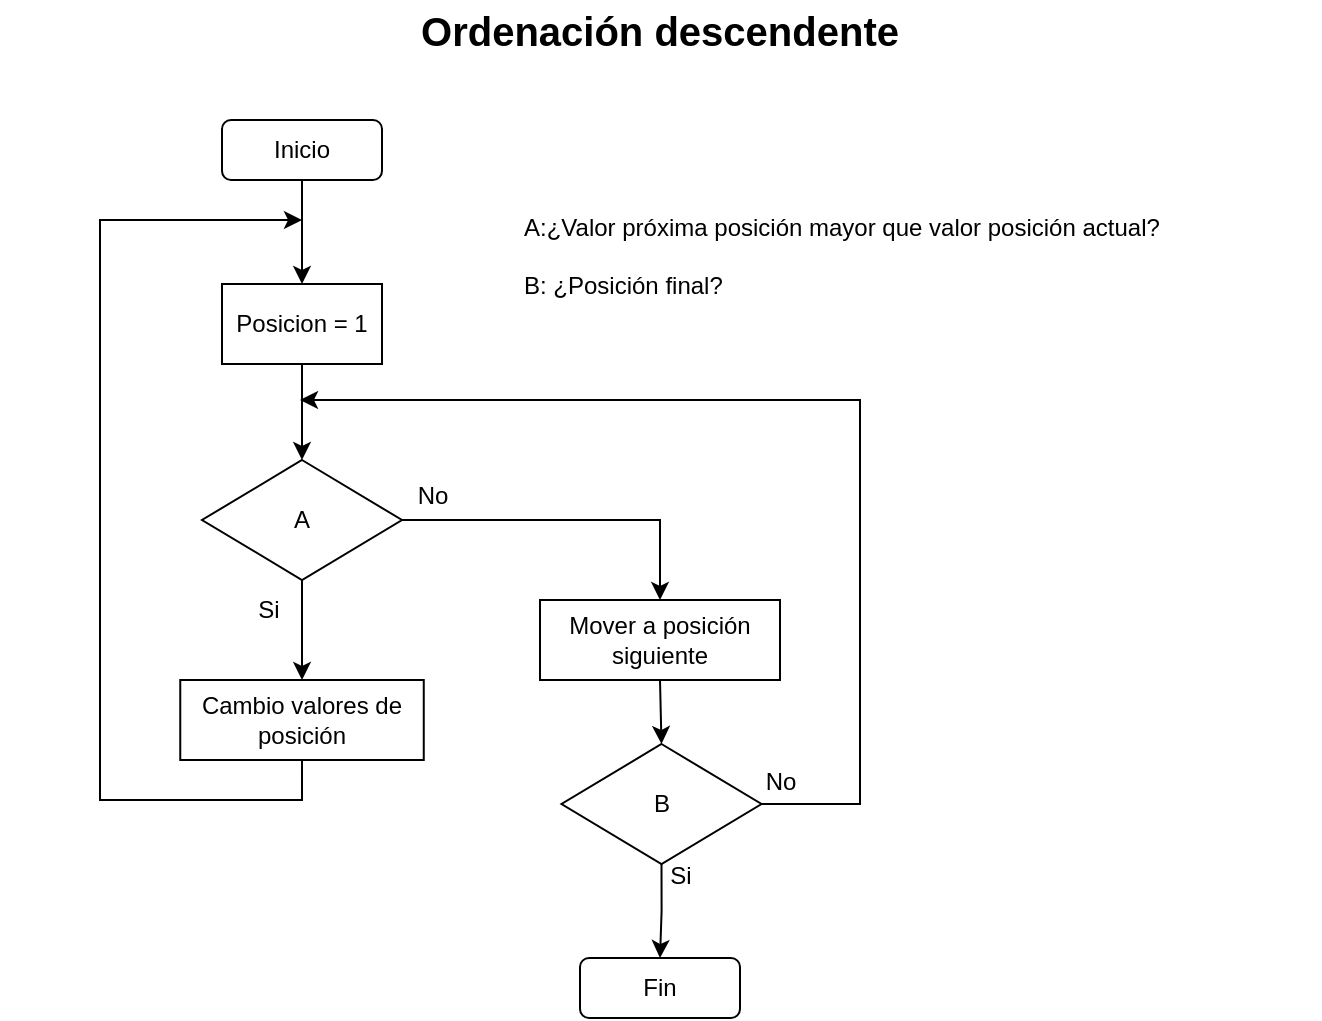 <mxfile version="28.0.7">
  <diagram name="Page-1" id="gamRS6MLA4fs2B-uqD5Q">
    <mxGraphModel grid="1" page="1" gridSize="10" guides="1" tooltips="1" connect="1" arrows="1" fold="1" pageScale="1" pageWidth="850" pageHeight="1100" math="0" shadow="0">
      <root>
        <mxCell id="0" />
        <mxCell id="1" parent="0" />
        <mxCell id="qD9gXsYjsShy9WRek7qx-5" style="edgeStyle=orthogonalEdgeStyle;rounded=0;orthogonalLoop=1;jettySize=auto;html=1;exitX=0.5;exitY=1;exitDx=0;exitDy=0;entryX=0.5;entryY=0;entryDx=0;entryDy=0;" edge="1" parent="1" source="sVo8eWBov2D_V9g_eI1e-1" target="qD9gXsYjsShy9WRek7qx-1">
          <mxGeometry relative="1" as="geometry" />
        </mxCell>
        <mxCell id="sVo8eWBov2D_V9g_eI1e-1" value="Inicio" style="rounded=1;whiteSpace=wrap;html=1;" vertex="1" parent="1">
          <mxGeometry x="151" y="80" width="80" height="30" as="geometry" />
        </mxCell>
        <mxCell id="sVo8eWBov2D_V9g_eI1e-14" value="&lt;font style=&quot;font-size: 20px;&quot;&gt;&lt;b&gt;Ordenación descendente&lt;/b&gt;&lt;/font&gt;" style="text;html=1;align=center;verticalAlign=middle;whiteSpace=wrap;rounded=0;" vertex="1" parent="1">
          <mxGeometry x="40" y="20" width="660" height="30" as="geometry" />
        </mxCell>
        <mxCell id="I5g4T-FfKX0s-sWPSXJS-8" style="edgeStyle=orthogonalEdgeStyle;rounded=0;orthogonalLoop=1;jettySize=auto;html=1;exitX=0.5;exitY=1;exitDx=0;exitDy=0;entryX=0.5;entryY=0;entryDx=0;entryDy=0;" edge="1" parent="1" source="qD9gXsYjsShy9WRek7qx-1" target="zkrZ9b4UMP6IybIUY_Qe-1">
          <mxGeometry relative="1" as="geometry">
            <mxPoint x="191" y="229" as="targetPoint" />
          </mxGeometry>
        </mxCell>
        <mxCell id="qD9gXsYjsShy9WRek7qx-1" value="Posicion = 1" style="rounded=0;whiteSpace=wrap;html=1;" vertex="1" parent="1">
          <mxGeometry x="151" y="162" width="80" height="40" as="geometry" />
        </mxCell>
        <mxCell id="fhB60b2QltupWCeUgBXA-5" value="Fin" style="rounded=1;whiteSpace=wrap;html=1;" vertex="1" parent="1">
          <mxGeometry x="330" y="499" width="80" height="30" as="geometry" />
        </mxCell>
        <mxCell id="zkrZ9b4UMP6IybIUY_Qe-5" style="edgeStyle=orthogonalEdgeStyle;rounded=0;orthogonalLoop=1;jettySize=auto;html=1;exitX=1;exitY=0.5;exitDx=0;exitDy=0;entryX=0.5;entryY=0;entryDx=0;entryDy=0;" edge="1" parent="1" source="zkrZ9b4UMP6IybIUY_Qe-1" target="zkrZ9b4UMP6IybIUY_Qe-2">
          <mxGeometry relative="1" as="geometry" />
        </mxCell>
        <mxCell id="zkrZ9b4UMP6IybIUY_Qe-8" style="edgeStyle=orthogonalEdgeStyle;rounded=0;orthogonalLoop=1;jettySize=auto;html=1;exitX=0.5;exitY=1;exitDx=0;exitDy=0;entryX=0.5;entryY=0;entryDx=0;entryDy=0;" edge="1" parent="1" source="zkrZ9b4UMP6IybIUY_Qe-1" target="zkrZ9b4UMP6IybIUY_Qe-7">
          <mxGeometry relative="1" as="geometry" />
        </mxCell>
        <mxCell id="zkrZ9b4UMP6IybIUY_Qe-1" value="A" style="rhombus;whiteSpace=wrap;html=1;" vertex="1" parent="1">
          <mxGeometry x="141" y="250" width="100" height="60" as="geometry" />
        </mxCell>
        <mxCell id="zkrZ9b4UMP6IybIUY_Qe-4" style="edgeStyle=orthogonalEdgeStyle;rounded=0;orthogonalLoop=1;jettySize=auto;html=1;exitX=0.5;exitY=1;exitDx=0;exitDy=0;entryX=0.5;entryY=0;entryDx=0;entryDy=0;" edge="1" parent="1" source="zkrZ9b4UMP6IybIUY_Qe-2" target="zkrZ9b4UMP6IybIUY_Qe-3">
          <mxGeometry relative="1" as="geometry" />
        </mxCell>
        <mxCell id="zkrZ9b4UMP6IybIUY_Qe-2" value="Mover a posición siguiente" style="rounded=0;whiteSpace=wrap;html=1;" vertex="1" parent="1">
          <mxGeometry x="310" y="320" width="120" height="40" as="geometry" />
        </mxCell>
        <mxCell id="zkrZ9b4UMP6IybIUY_Qe-11" style="edgeStyle=orthogonalEdgeStyle;rounded=0;orthogonalLoop=1;jettySize=auto;html=1;exitX=0.5;exitY=1;exitDx=0;exitDy=0;entryX=0.5;entryY=0;entryDx=0;entryDy=0;" edge="1" parent="1" source="zkrZ9b4UMP6IybIUY_Qe-3" target="fhB60b2QltupWCeUgBXA-5">
          <mxGeometry relative="1" as="geometry" />
        </mxCell>
        <mxCell id="zkrZ9b4UMP6IybIUY_Qe-13" style="edgeStyle=orthogonalEdgeStyle;rounded=0;orthogonalLoop=1;jettySize=auto;html=1;exitX=1;exitY=0.5;exitDx=0;exitDy=0;" edge="1" parent="1" source="zkrZ9b4UMP6IybIUY_Qe-3">
          <mxGeometry relative="1" as="geometry">
            <mxPoint x="190" y="220" as="targetPoint" />
            <Array as="points">
              <mxPoint x="470" y="422" />
              <mxPoint x="470" y="220" />
            </Array>
          </mxGeometry>
        </mxCell>
        <mxCell id="zkrZ9b4UMP6IybIUY_Qe-3" value="B" style="rhombus;whiteSpace=wrap;html=1;" vertex="1" parent="1">
          <mxGeometry x="320.75" y="392" width="100" height="60" as="geometry" />
        </mxCell>
        <mxCell id="zkrZ9b4UMP6IybIUY_Qe-6" value="No" style="text;html=1;align=center;verticalAlign=middle;resizable=0;points=[];autosize=1;strokeColor=none;fillColor=none;" vertex="1" parent="1">
          <mxGeometry x="236" y="253" width="40" height="30" as="geometry" />
        </mxCell>
        <mxCell id="zkrZ9b4UMP6IybIUY_Qe-15" style="edgeStyle=orthogonalEdgeStyle;rounded=0;orthogonalLoop=1;jettySize=auto;html=1;exitX=0.5;exitY=1;exitDx=0;exitDy=0;" edge="1" parent="1" source="zkrZ9b4UMP6IybIUY_Qe-7">
          <mxGeometry relative="1" as="geometry">
            <mxPoint x="191" y="130" as="targetPoint" />
            <Array as="points">
              <mxPoint x="191" y="420" />
              <mxPoint x="90" y="420" />
              <mxPoint x="90" y="130" />
              <mxPoint x="191" y="130" />
            </Array>
          </mxGeometry>
        </mxCell>
        <mxCell id="zkrZ9b4UMP6IybIUY_Qe-7" value="Cambio valores de posición" style="rounded=0;whiteSpace=wrap;html=1;" vertex="1" parent="1">
          <mxGeometry x="130.13" y="360" width="121.75" height="40" as="geometry" />
        </mxCell>
        <mxCell id="zkrZ9b4UMP6IybIUY_Qe-9" value="Si" style="text;html=1;align=center;verticalAlign=middle;resizable=0;points=[];autosize=1;strokeColor=none;fillColor=none;" vertex="1" parent="1">
          <mxGeometry x="158.75" y="310" width="30" height="30" as="geometry" />
        </mxCell>
        <mxCell id="zkrZ9b4UMP6IybIUY_Qe-12" value="Si" style="text;html=1;align=center;verticalAlign=middle;resizable=0;points=[];autosize=1;strokeColor=none;fillColor=none;" vertex="1" parent="1">
          <mxGeometry x="365" y="443" width="30" height="30" as="geometry" />
        </mxCell>
        <mxCell id="zkrZ9b4UMP6IybIUY_Qe-14" value="No" style="text;html=1;align=center;verticalAlign=middle;resizable=0;points=[];autosize=1;strokeColor=none;fillColor=none;" vertex="1" parent="1">
          <mxGeometry x="410" y="396" width="40" height="30" as="geometry" />
        </mxCell>
        <mxCell id="zkrZ9b4UMP6IybIUY_Qe-16" value="&lt;p style=&quot;language:es;margin-top:0pt;margin-bottom:0pt;margin-left:0in;&amp;lt;br/&amp;gt;text-align:left;direction:ltr;unicode-bidi:embed;mso-line-break-override:none;&amp;lt;br/&amp;gt;word-break:normal;punctuation-wrap:hanging&quot;&gt;&lt;span style=&quot;color: black;&quot;&gt;&lt;font&gt;A:¿Valor&amp;nbsp;próxima posición mayor que valor posición actual?&lt;/font&gt;&lt;/span&gt;&lt;/p&gt;&lt;font&gt;&lt;br&gt;&lt;/font&gt;&lt;p style=&quot;language:es;margin-top:0pt;margin-bottom:0pt;margin-left:0in;&amp;lt;br/&amp;gt;text-align:left;direction:ltr;unicode-bidi:embed;mso-line-break-override:none;&amp;lt;br/&amp;gt;word-break:normal;punctuation-wrap:hanging&quot;&gt;&lt;span style=&quot;color: black;&quot;&gt;&lt;font&gt;B:&amp;nbsp;¿Posición final?&lt;/font&gt;&lt;/span&gt;&lt;/p&gt;" style="text;whiteSpace=wrap;html=1;" vertex="1" parent="1">
          <mxGeometry x="300" y="120" width="350" height="60" as="geometry" />
        </mxCell>
      </root>
    </mxGraphModel>
  </diagram>
</mxfile>
